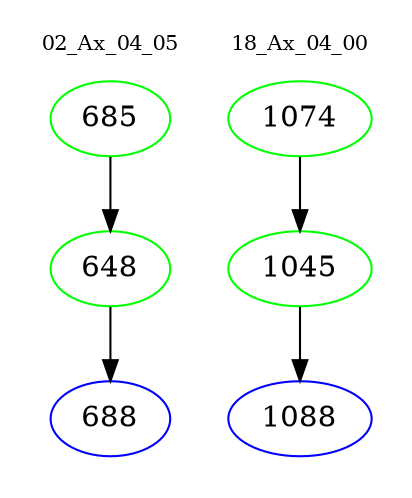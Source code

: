 digraph{
subgraph cluster_0 {
color = white
label = "02_Ax_04_05";
fontsize=10;
T0_685 [label="685", color="green"]
T0_685 -> T0_648 [color="black"]
T0_648 [label="648", color="green"]
T0_648 -> T0_688 [color="black"]
T0_688 [label="688", color="blue"]
}
subgraph cluster_1 {
color = white
label = "18_Ax_04_00";
fontsize=10;
T1_1074 [label="1074", color="green"]
T1_1074 -> T1_1045 [color="black"]
T1_1045 [label="1045", color="green"]
T1_1045 -> T1_1088 [color="black"]
T1_1088 [label="1088", color="blue"]
}
}
